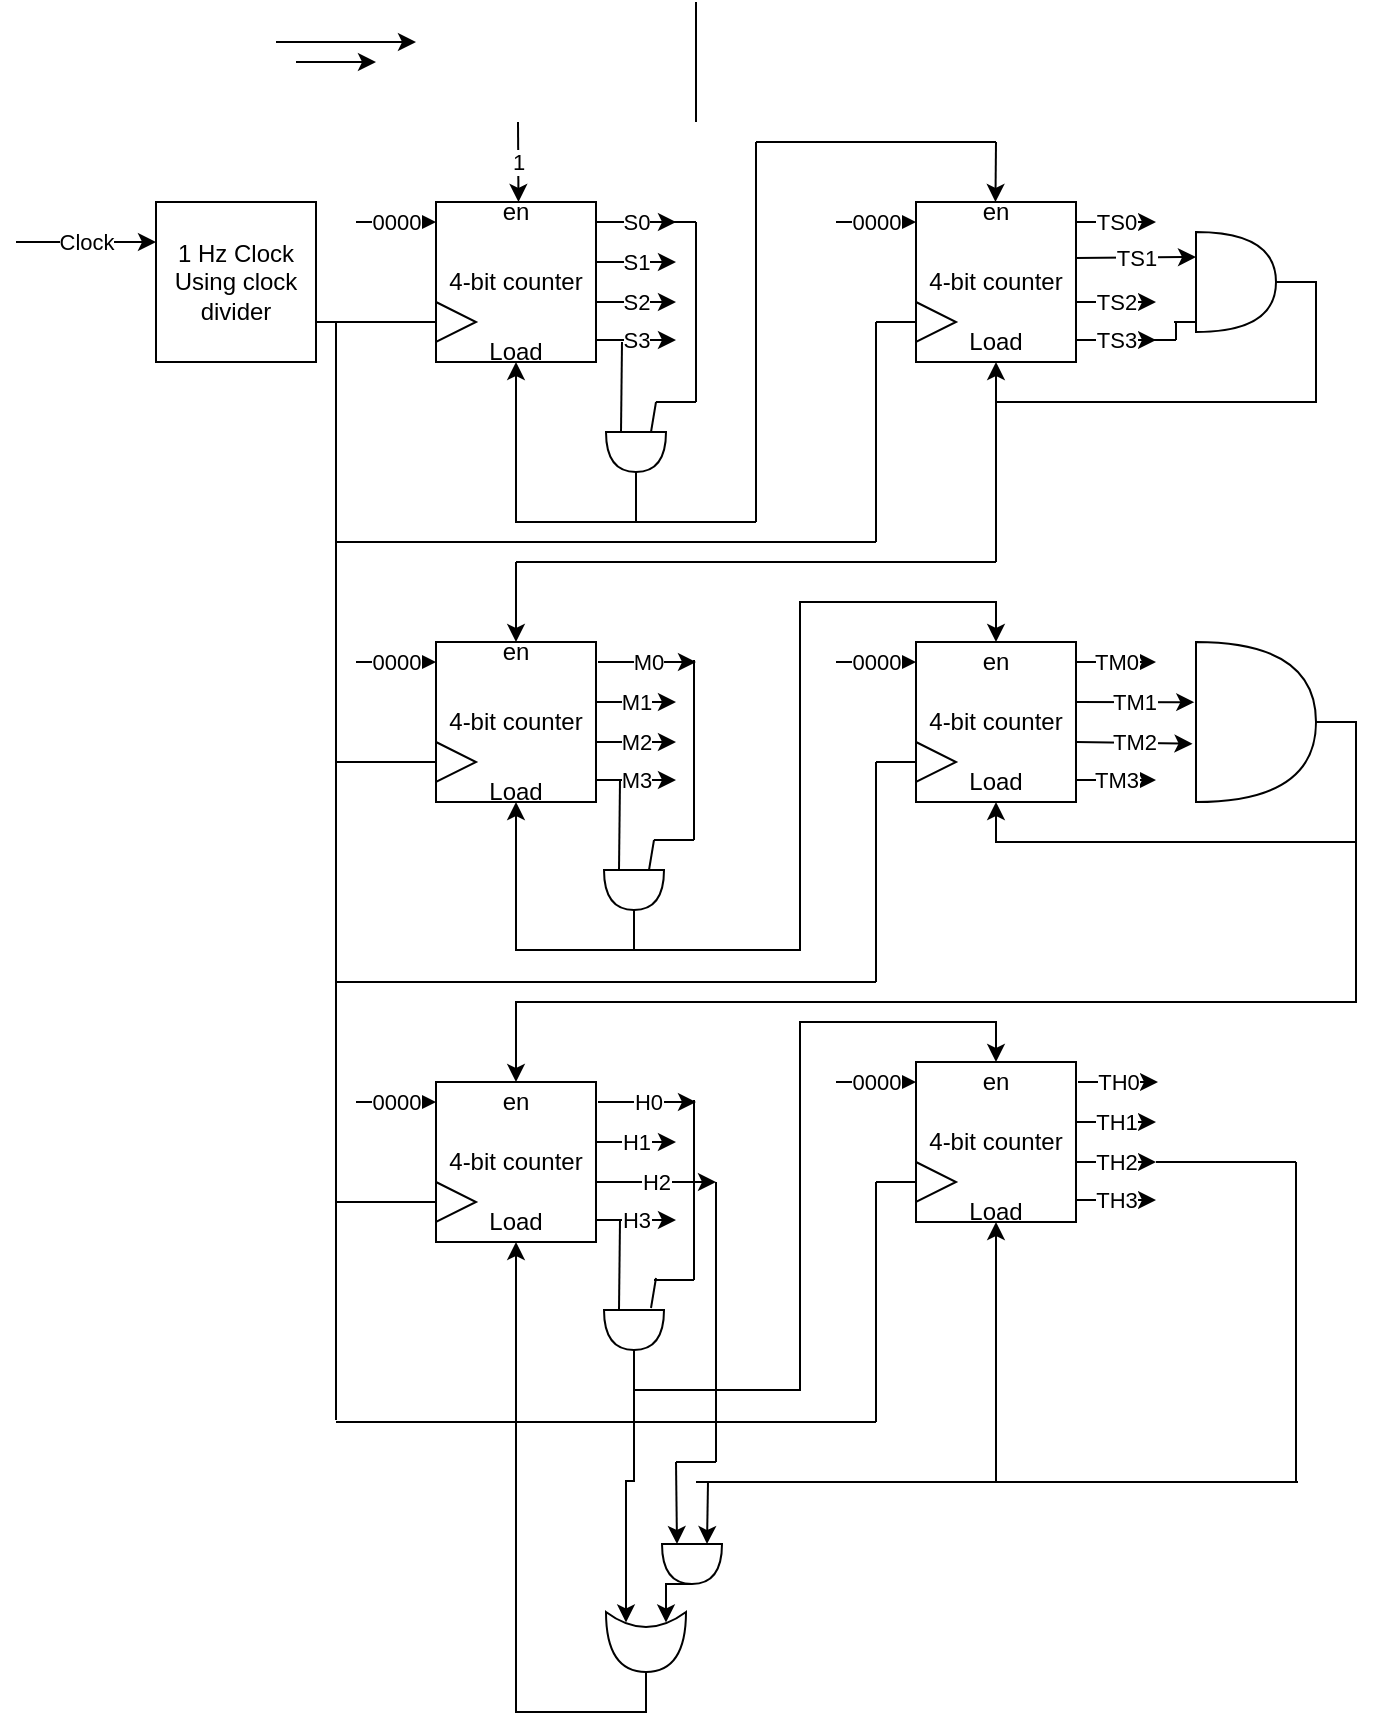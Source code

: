<mxfile version="20.6.0" type="github">
  <diagram id="L6IGqSFNvoj9cD-TAHoM" name="Page-1">
    <mxGraphModel dx="1303" dy="773" grid="1" gridSize="10" guides="1" tooltips="1" connect="1" arrows="1" fold="1" page="1" pageScale="1" pageWidth="1654" pageHeight="1169" math="0" shadow="0">
      <root>
        <mxCell id="0" />
        <mxCell id="1" parent="0" />
        <mxCell id="TyK7Ge3iMBHYcfCyNtOP-1" value="1 Hz Clock Using clock divider" style="whiteSpace=wrap;html=1;aspect=fixed;" vertex="1" parent="1">
          <mxGeometry x="220" y="120" width="80" height="80" as="geometry" />
        </mxCell>
        <mxCell id="TyK7Ge3iMBHYcfCyNtOP-2" value="Clock" style="endArrow=classic;html=1;rounded=0;" edge="1" parent="1">
          <mxGeometry width="50" height="50" relative="1" as="geometry">
            <mxPoint x="150" y="140" as="sourcePoint" />
            <mxPoint x="220" y="140" as="targetPoint" />
          </mxGeometry>
        </mxCell>
        <mxCell id="TyK7Ge3iMBHYcfCyNtOP-4" value="4-bit counter" style="whiteSpace=wrap;html=1;aspect=fixed;" vertex="1" parent="1">
          <mxGeometry x="360" y="120" width="80" height="80" as="geometry" />
        </mxCell>
        <mxCell id="TyK7Ge3iMBHYcfCyNtOP-5" value="Load" style="text;html=1;strokeColor=none;fillColor=none;align=center;verticalAlign=middle;whiteSpace=wrap;rounded=0;" vertex="1" parent="1">
          <mxGeometry x="370" y="180" width="60" height="30" as="geometry" />
        </mxCell>
        <mxCell id="TyK7Ge3iMBHYcfCyNtOP-6" value="en" style="text;html=1;strokeColor=none;fillColor=none;align=center;verticalAlign=middle;whiteSpace=wrap;rounded=0;" vertex="1" parent="1">
          <mxGeometry x="370" y="110" width="60" height="30" as="geometry" />
        </mxCell>
        <mxCell id="TyK7Ge3iMBHYcfCyNtOP-7" value="" style="endArrow=classic;html=1;rounded=0;" edge="1" parent="1">
          <mxGeometry width="50" height="50" relative="1" as="geometry">
            <mxPoint x="280" y="40" as="sourcePoint" />
            <mxPoint x="350" y="40" as="targetPoint" />
          </mxGeometry>
        </mxCell>
        <mxCell id="TyK7Ge3iMBHYcfCyNtOP-8" value="0000" style="endArrow=classic;html=1;rounded=0;" edge="1" parent="1">
          <mxGeometry width="50" height="50" relative="1" as="geometry">
            <mxPoint x="320" y="130" as="sourcePoint" />
            <mxPoint x="360" y="130" as="targetPoint" />
          </mxGeometry>
        </mxCell>
        <mxCell id="TyK7Ge3iMBHYcfCyNtOP-9" value="" style="triangle;whiteSpace=wrap;html=1;" vertex="1" parent="1">
          <mxGeometry x="360" y="170" width="20" height="20" as="geometry" />
        </mxCell>
        <mxCell id="TyK7Ge3iMBHYcfCyNtOP-35" value="4-bit counter" style="whiteSpace=wrap;html=1;aspect=fixed;" vertex="1" parent="1">
          <mxGeometry x="360" y="340" width="80" height="80" as="geometry" />
        </mxCell>
        <mxCell id="TyK7Ge3iMBHYcfCyNtOP-36" value="Load" style="text;html=1;strokeColor=none;fillColor=none;align=center;verticalAlign=middle;whiteSpace=wrap;rounded=0;" vertex="1" parent="1">
          <mxGeometry x="370" y="400" width="60" height="30" as="geometry" />
        </mxCell>
        <mxCell id="TyK7Ge3iMBHYcfCyNtOP-37" value="en" style="text;html=1;strokeColor=none;fillColor=none;align=center;verticalAlign=middle;whiteSpace=wrap;rounded=0;" vertex="1" parent="1">
          <mxGeometry x="370" y="330" width="60" height="30" as="geometry" />
        </mxCell>
        <mxCell id="TyK7Ge3iMBHYcfCyNtOP-38" value="0000" style="endArrow=classic;html=1;rounded=0;" edge="1" parent="1">
          <mxGeometry width="50" height="50" relative="1" as="geometry">
            <mxPoint x="320" y="350" as="sourcePoint" />
            <mxPoint x="360" y="350" as="targetPoint" />
          </mxGeometry>
        </mxCell>
        <mxCell id="TyK7Ge3iMBHYcfCyNtOP-39" value="" style="triangle;whiteSpace=wrap;html=1;" vertex="1" parent="1">
          <mxGeometry x="360" y="390" width="20" height="20" as="geometry" />
        </mxCell>
        <mxCell id="TyK7Ge3iMBHYcfCyNtOP-40" value="4-bit counter" style="whiteSpace=wrap;html=1;aspect=fixed;" vertex="1" parent="1">
          <mxGeometry x="600" y="120" width="80" height="80" as="geometry" />
        </mxCell>
        <mxCell id="TyK7Ge3iMBHYcfCyNtOP-41" value="Load" style="text;html=1;strokeColor=none;fillColor=none;align=center;verticalAlign=middle;whiteSpace=wrap;rounded=0;" vertex="1" parent="1">
          <mxGeometry x="610" y="180" width="60" height="20" as="geometry" />
        </mxCell>
        <mxCell id="TyK7Ge3iMBHYcfCyNtOP-42" value="en" style="text;html=1;strokeColor=none;fillColor=none;align=center;verticalAlign=middle;whiteSpace=wrap;rounded=0;" vertex="1" parent="1">
          <mxGeometry x="610" y="110" width="60" height="30" as="geometry" />
        </mxCell>
        <mxCell id="TyK7Ge3iMBHYcfCyNtOP-43" value="0000" style="endArrow=classic;html=1;rounded=0;" edge="1" parent="1">
          <mxGeometry width="50" height="50" relative="1" as="geometry">
            <mxPoint x="560" y="130" as="sourcePoint" />
            <mxPoint x="600" y="130" as="targetPoint" />
          </mxGeometry>
        </mxCell>
        <mxCell id="TyK7Ge3iMBHYcfCyNtOP-44" value="" style="triangle;whiteSpace=wrap;html=1;" vertex="1" parent="1">
          <mxGeometry x="600" y="170" width="20" height="20" as="geometry" />
        </mxCell>
        <mxCell id="TyK7Ge3iMBHYcfCyNtOP-45" value="4-bit counter" style="whiteSpace=wrap;html=1;aspect=fixed;" vertex="1" parent="1">
          <mxGeometry x="600" y="340" width="80" height="80" as="geometry" />
        </mxCell>
        <mxCell id="TyK7Ge3iMBHYcfCyNtOP-46" value="Load" style="text;html=1;strokeColor=none;fillColor=none;align=center;verticalAlign=middle;whiteSpace=wrap;rounded=0;" vertex="1" parent="1">
          <mxGeometry x="610" y="400" width="60" height="20" as="geometry" />
        </mxCell>
        <mxCell id="TyK7Ge3iMBHYcfCyNtOP-47" value="en" style="text;html=1;strokeColor=none;fillColor=none;align=center;verticalAlign=middle;whiteSpace=wrap;rounded=0;" vertex="1" parent="1">
          <mxGeometry x="610" y="340" width="60" height="20" as="geometry" />
        </mxCell>
        <mxCell id="TyK7Ge3iMBHYcfCyNtOP-48" value="0000" style="endArrow=classic;html=1;rounded=0;" edge="1" parent="1">
          <mxGeometry width="50" height="50" relative="1" as="geometry">
            <mxPoint x="560" y="350" as="sourcePoint" />
            <mxPoint x="600" y="350" as="targetPoint" />
          </mxGeometry>
        </mxCell>
        <mxCell id="TyK7Ge3iMBHYcfCyNtOP-49" value="" style="triangle;whiteSpace=wrap;html=1;" vertex="1" parent="1">
          <mxGeometry x="600" y="390" width="20" height="20" as="geometry" />
        </mxCell>
        <mxCell id="TyK7Ge3iMBHYcfCyNtOP-50" value="4-bit counter" style="whiteSpace=wrap;html=1;aspect=fixed;" vertex="1" parent="1">
          <mxGeometry x="600" y="550" width="80" height="80" as="geometry" />
        </mxCell>
        <mxCell id="TyK7Ge3iMBHYcfCyNtOP-51" value="Load" style="text;html=1;strokeColor=none;fillColor=none;align=center;verticalAlign=middle;whiteSpace=wrap;rounded=0;" vertex="1" parent="1">
          <mxGeometry x="610" y="610" width="60" height="30" as="geometry" />
        </mxCell>
        <mxCell id="TyK7Ge3iMBHYcfCyNtOP-52" value="en" style="text;html=1;strokeColor=none;fillColor=none;align=center;verticalAlign=middle;whiteSpace=wrap;rounded=0;" vertex="1" parent="1">
          <mxGeometry x="610" y="550" width="60" height="20" as="geometry" />
        </mxCell>
        <mxCell id="TyK7Ge3iMBHYcfCyNtOP-53" value="0000" style="endArrow=classic;html=1;rounded=0;" edge="1" parent="1">
          <mxGeometry width="50" height="50" relative="1" as="geometry">
            <mxPoint x="560" y="560" as="sourcePoint" />
            <mxPoint x="600" y="560" as="targetPoint" />
          </mxGeometry>
        </mxCell>
        <mxCell id="TyK7Ge3iMBHYcfCyNtOP-54" value="" style="triangle;whiteSpace=wrap;html=1;" vertex="1" parent="1">
          <mxGeometry x="600" y="600" width="20" height="20" as="geometry" />
        </mxCell>
        <mxCell id="TyK7Ge3iMBHYcfCyNtOP-55" value="4-bit counter" style="whiteSpace=wrap;html=1;aspect=fixed;" vertex="1" parent="1">
          <mxGeometry x="360" y="560" width="80" height="80" as="geometry" />
        </mxCell>
        <mxCell id="TyK7Ge3iMBHYcfCyNtOP-56" value="Load" style="text;html=1;strokeColor=none;fillColor=none;align=center;verticalAlign=middle;whiteSpace=wrap;rounded=0;" vertex="1" parent="1">
          <mxGeometry x="370" y="620" width="60" height="20" as="geometry" />
        </mxCell>
        <mxCell id="TyK7Ge3iMBHYcfCyNtOP-57" value="en" style="text;html=1;strokeColor=none;fillColor=none;align=center;verticalAlign=middle;whiteSpace=wrap;rounded=0;" vertex="1" parent="1">
          <mxGeometry x="370" y="560" width="60" height="20" as="geometry" />
        </mxCell>
        <mxCell id="TyK7Ge3iMBHYcfCyNtOP-58" value="0000" style="endArrow=classic;html=1;rounded=0;" edge="1" parent="1">
          <mxGeometry width="50" height="50" relative="1" as="geometry">
            <mxPoint x="320" y="570" as="sourcePoint" />
            <mxPoint x="360" y="570" as="targetPoint" />
          </mxGeometry>
        </mxCell>
        <mxCell id="TyK7Ge3iMBHYcfCyNtOP-59" value="" style="triangle;whiteSpace=wrap;html=1;" vertex="1" parent="1">
          <mxGeometry x="360" y="610" width="20" height="20" as="geometry" />
        </mxCell>
        <mxCell id="TyK7Ge3iMBHYcfCyNtOP-60" value="1" style="endArrow=classic;html=1;rounded=0;" edge="1" parent="1">
          <mxGeometry width="50" height="50" relative="1" as="geometry">
            <mxPoint x="401" y="80" as="sourcePoint" />
            <mxPoint x="401.25" y="120" as="targetPoint" />
          </mxGeometry>
        </mxCell>
        <mxCell id="TyK7Ge3iMBHYcfCyNtOP-64" value="" style="endArrow=classic;html=1;rounded=0;" edge="1" parent="1">
          <mxGeometry width="50" height="50" relative="1" as="geometry">
            <mxPoint x="290" y="50" as="sourcePoint" />
            <mxPoint x="330" y="50" as="targetPoint" />
          </mxGeometry>
        </mxCell>
        <mxCell id="TyK7Ge3iMBHYcfCyNtOP-65" value="S0" style="endArrow=classic;html=1;rounded=0;" edge="1" parent="1">
          <mxGeometry width="50" height="50" relative="1" as="geometry">
            <mxPoint x="440" y="130" as="sourcePoint" />
            <mxPoint x="480" y="130" as="targetPoint" />
          </mxGeometry>
        </mxCell>
        <mxCell id="TyK7Ge3iMBHYcfCyNtOP-66" value="S1" style="endArrow=classic;html=1;rounded=0;" edge="1" parent="1">
          <mxGeometry width="50" height="50" relative="1" as="geometry">
            <mxPoint x="440" y="150" as="sourcePoint" />
            <mxPoint x="480" y="150" as="targetPoint" />
          </mxGeometry>
        </mxCell>
        <mxCell id="TyK7Ge3iMBHYcfCyNtOP-67" value="S2" style="endArrow=classic;html=1;rounded=0;" edge="1" parent="1">
          <mxGeometry width="50" height="50" relative="1" as="geometry">
            <mxPoint x="440" y="170" as="sourcePoint" />
            <mxPoint x="480" y="170" as="targetPoint" />
          </mxGeometry>
        </mxCell>
        <mxCell id="TyK7Ge3iMBHYcfCyNtOP-68" value="S3" style="endArrow=classic;html=1;rounded=0;" edge="1" parent="1">
          <mxGeometry width="50" height="50" relative="1" as="geometry">
            <mxPoint x="440" y="189" as="sourcePoint" />
            <mxPoint x="480" y="189" as="targetPoint" />
          </mxGeometry>
        </mxCell>
        <mxCell id="TyK7Ge3iMBHYcfCyNtOP-69" value="TS0" style="endArrow=classic;html=1;rounded=0;" edge="1" parent="1">
          <mxGeometry width="50" height="50" relative="1" as="geometry">
            <mxPoint x="680" y="130" as="sourcePoint" />
            <mxPoint x="720" y="130" as="targetPoint" />
          </mxGeometry>
        </mxCell>
        <mxCell id="TyK7Ge3iMBHYcfCyNtOP-70" value="TS1" style="endArrow=classic;html=1;rounded=0;entryX=0;entryY=0.25;entryDx=0;entryDy=0;entryPerimeter=0;" edge="1" parent="1" target="TyK7Ge3iMBHYcfCyNtOP-115">
          <mxGeometry width="50" height="50" relative="1" as="geometry">
            <mxPoint x="680" y="148" as="sourcePoint" />
            <mxPoint x="720" y="150" as="targetPoint" />
          </mxGeometry>
        </mxCell>
        <mxCell id="TyK7Ge3iMBHYcfCyNtOP-71" value="TS2" style="endArrow=classic;html=1;rounded=0;" edge="1" parent="1">
          <mxGeometry width="50" height="50" relative="1" as="geometry">
            <mxPoint x="680" y="170" as="sourcePoint" />
            <mxPoint x="720" y="170" as="targetPoint" />
          </mxGeometry>
        </mxCell>
        <mxCell id="TyK7Ge3iMBHYcfCyNtOP-72" value="TS3" style="endArrow=classic;html=1;rounded=0;" edge="1" parent="1">
          <mxGeometry width="50" height="50" relative="1" as="geometry">
            <mxPoint x="680" y="189" as="sourcePoint" />
            <mxPoint x="720" y="189" as="targetPoint" />
          </mxGeometry>
        </mxCell>
        <mxCell id="TyK7Ge3iMBHYcfCyNtOP-73" value="TM0" style="endArrow=classic;html=1;rounded=0;" edge="1" parent="1">
          <mxGeometry width="50" height="50" relative="1" as="geometry">
            <mxPoint x="680" y="350" as="sourcePoint" />
            <mxPoint x="720" y="350" as="targetPoint" />
          </mxGeometry>
        </mxCell>
        <mxCell id="TyK7Ge3iMBHYcfCyNtOP-74" value="TM1" style="endArrow=classic;html=1;rounded=0;entryX=-0.014;entryY=0.376;entryDx=0;entryDy=0;entryPerimeter=0;" edge="1" parent="1" target="TyK7Ge3iMBHYcfCyNtOP-135">
          <mxGeometry width="50" height="50" relative="1" as="geometry">
            <mxPoint x="680" y="370" as="sourcePoint" />
            <mxPoint x="720" y="370" as="targetPoint" />
          </mxGeometry>
        </mxCell>
        <mxCell id="TyK7Ge3iMBHYcfCyNtOP-75" value="TM2" style="endArrow=classic;html=1;rounded=0;entryX=-0.029;entryY=0.636;entryDx=0;entryDy=0;entryPerimeter=0;" edge="1" parent="1" target="TyK7Ge3iMBHYcfCyNtOP-135">
          <mxGeometry width="50" height="50" relative="1" as="geometry">
            <mxPoint x="680" y="390" as="sourcePoint" />
            <mxPoint x="720" y="390" as="targetPoint" />
          </mxGeometry>
        </mxCell>
        <mxCell id="TyK7Ge3iMBHYcfCyNtOP-76" value="TM3" style="endArrow=classic;html=1;rounded=0;" edge="1" parent="1">
          <mxGeometry width="50" height="50" relative="1" as="geometry">
            <mxPoint x="680" y="409" as="sourcePoint" />
            <mxPoint x="720" y="409" as="targetPoint" />
          </mxGeometry>
        </mxCell>
        <mxCell id="TyK7Ge3iMBHYcfCyNtOP-81" value="M0" style="endArrow=classic;html=1;rounded=0;" edge="1" parent="1">
          <mxGeometry width="50" height="50" relative="1" as="geometry">
            <mxPoint x="441" y="350" as="sourcePoint" />
            <mxPoint x="490" y="350" as="targetPoint" />
          </mxGeometry>
        </mxCell>
        <mxCell id="TyK7Ge3iMBHYcfCyNtOP-82" value="M1" style="endArrow=classic;html=1;rounded=0;" edge="1" parent="1">
          <mxGeometry width="50" height="50" relative="1" as="geometry">
            <mxPoint x="440" y="370" as="sourcePoint" />
            <mxPoint x="480" y="370" as="targetPoint" />
          </mxGeometry>
        </mxCell>
        <mxCell id="TyK7Ge3iMBHYcfCyNtOP-83" value="M2" style="endArrow=classic;html=1;rounded=0;" edge="1" parent="1">
          <mxGeometry width="50" height="50" relative="1" as="geometry">
            <mxPoint x="440" y="390" as="sourcePoint" />
            <mxPoint x="480" y="390" as="targetPoint" />
          </mxGeometry>
        </mxCell>
        <mxCell id="TyK7Ge3iMBHYcfCyNtOP-84" value="M3" style="endArrow=classic;html=1;rounded=0;" edge="1" parent="1">
          <mxGeometry width="50" height="50" relative="1" as="geometry">
            <mxPoint x="440" y="409" as="sourcePoint" />
            <mxPoint x="480" y="409" as="targetPoint" />
          </mxGeometry>
        </mxCell>
        <mxCell id="TyK7Ge3iMBHYcfCyNtOP-85" value="H0" style="endArrow=classic;html=1;rounded=0;" edge="1" parent="1">
          <mxGeometry width="50" height="50" relative="1" as="geometry">
            <mxPoint x="441" y="570" as="sourcePoint" />
            <mxPoint x="490" y="570" as="targetPoint" />
          </mxGeometry>
        </mxCell>
        <mxCell id="TyK7Ge3iMBHYcfCyNtOP-86" value="H1" style="endArrow=classic;html=1;rounded=0;" edge="1" parent="1">
          <mxGeometry width="50" height="50" relative="1" as="geometry">
            <mxPoint x="440" y="590" as="sourcePoint" />
            <mxPoint x="480" y="590" as="targetPoint" />
          </mxGeometry>
        </mxCell>
        <mxCell id="TyK7Ge3iMBHYcfCyNtOP-87" value="H2" style="endArrow=classic;html=1;rounded=0;" edge="1" parent="1">
          <mxGeometry width="50" height="50" relative="1" as="geometry">
            <mxPoint x="440" y="610" as="sourcePoint" />
            <mxPoint x="500" y="610" as="targetPoint" />
          </mxGeometry>
        </mxCell>
        <mxCell id="TyK7Ge3iMBHYcfCyNtOP-88" value="H3" style="endArrow=classic;html=1;rounded=0;" edge="1" parent="1">
          <mxGeometry width="50" height="50" relative="1" as="geometry">
            <mxPoint x="440" y="629" as="sourcePoint" />
            <mxPoint x="480" y="629" as="targetPoint" />
          </mxGeometry>
        </mxCell>
        <mxCell id="TyK7Ge3iMBHYcfCyNtOP-89" value="TH0" style="endArrow=classic;html=1;rounded=0;" edge="1" parent="1">
          <mxGeometry width="50" height="50" relative="1" as="geometry">
            <mxPoint x="681" y="560" as="sourcePoint" />
            <mxPoint x="721" y="560" as="targetPoint" />
          </mxGeometry>
        </mxCell>
        <mxCell id="TyK7Ge3iMBHYcfCyNtOP-90" value="TH1" style="endArrow=classic;html=1;rounded=0;" edge="1" parent="1">
          <mxGeometry width="50" height="50" relative="1" as="geometry">
            <mxPoint x="680" y="580" as="sourcePoint" />
            <mxPoint x="720" y="580" as="targetPoint" />
          </mxGeometry>
        </mxCell>
        <mxCell id="TyK7Ge3iMBHYcfCyNtOP-91" value="TH2" style="endArrow=classic;html=1;rounded=0;" edge="1" parent="1">
          <mxGeometry width="50" height="50" relative="1" as="geometry">
            <mxPoint x="680" y="600" as="sourcePoint" />
            <mxPoint x="720" y="600" as="targetPoint" />
          </mxGeometry>
        </mxCell>
        <mxCell id="TyK7Ge3iMBHYcfCyNtOP-92" value="TH3" style="endArrow=classic;html=1;rounded=0;" edge="1" parent="1">
          <mxGeometry width="50" height="50" relative="1" as="geometry">
            <mxPoint x="680" y="619" as="sourcePoint" />
            <mxPoint x="720" y="619" as="targetPoint" />
          </mxGeometry>
        </mxCell>
        <mxCell id="TyK7Ge3iMBHYcfCyNtOP-101" style="edgeStyle=orthogonalEdgeStyle;rounded=0;orthogonalLoop=1;jettySize=auto;html=1;exitX=1;exitY=0.5;exitDx=0;exitDy=0;exitPerimeter=0;" edge="1" parent="1" source="TyK7Ge3iMBHYcfCyNtOP-93">
          <mxGeometry relative="1" as="geometry">
            <mxPoint x="400" y="200" as="targetPoint" />
            <Array as="points">
              <mxPoint x="460" y="280" />
              <mxPoint x="400" y="280" />
            </Array>
          </mxGeometry>
        </mxCell>
        <mxCell id="TyK7Ge3iMBHYcfCyNtOP-93" value="" style="shape=or;whiteSpace=wrap;html=1;rotation=90;" vertex="1" parent="1">
          <mxGeometry x="450" y="230" width="20" height="30" as="geometry" />
        </mxCell>
        <mxCell id="TyK7Ge3iMBHYcfCyNtOP-94" value="" style="endArrow=none;html=1;rounded=0;" edge="1" parent="1">
          <mxGeometry width="50" height="50" relative="1" as="geometry">
            <mxPoint x="490" y="80" as="sourcePoint" />
            <mxPoint x="490" y="20" as="targetPoint" />
          </mxGeometry>
        </mxCell>
        <mxCell id="TyK7Ge3iMBHYcfCyNtOP-95" value="" style="endArrow=none;html=1;rounded=0;" edge="1" parent="1">
          <mxGeometry width="50" height="50" relative="1" as="geometry">
            <mxPoint x="490" y="220" as="sourcePoint" />
            <mxPoint x="490" y="130" as="targetPoint" />
          </mxGeometry>
        </mxCell>
        <mxCell id="TyK7Ge3iMBHYcfCyNtOP-96" value="" style="endArrow=none;html=1;rounded=0;" edge="1" parent="1">
          <mxGeometry width="50" height="50" relative="1" as="geometry">
            <mxPoint x="470" y="220" as="sourcePoint" />
            <mxPoint x="490" y="220" as="targetPoint" />
          </mxGeometry>
        </mxCell>
        <mxCell id="TyK7Ge3iMBHYcfCyNtOP-104" value="" style="endArrow=none;html=1;rounded=0;exitX=0;exitY=0.25;exitDx=0;exitDy=0;exitPerimeter=0;" edge="1" parent="1" source="TyK7Ge3iMBHYcfCyNtOP-93">
          <mxGeometry width="50" height="50" relative="1" as="geometry">
            <mxPoint x="470" y="230" as="sourcePoint" />
            <mxPoint x="470" y="220" as="targetPoint" />
          </mxGeometry>
        </mxCell>
        <mxCell id="TyK7Ge3iMBHYcfCyNtOP-107" value="" style="endArrow=none;html=1;rounded=0;" edge="1" parent="1">
          <mxGeometry width="50" height="50" relative="1" as="geometry">
            <mxPoint x="479" y="130" as="sourcePoint" />
            <mxPoint x="490" y="130" as="targetPoint" />
          </mxGeometry>
        </mxCell>
        <mxCell id="TyK7Ge3iMBHYcfCyNtOP-108" value="" style="endArrow=none;html=1;rounded=0;exitX=0;exitY=0.75;exitDx=0;exitDy=0;exitPerimeter=0;" edge="1" parent="1" source="TyK7Ge3iMBHYcfCyNtOP-93">
          <mxGeometry width="50" height="50" relative="1" as="geometry">
            <mxPoint x="450" y="220" as="sourcePoint" />
            <mxPoint x="453" y="190" as="targetPoint" />
          </mxGeometry>
        </mxCell>
        <mxCell id="TyK7Ge3iMBHYcfCyNtOP-111" value="" style="endArrow=none;html=1;rounded=0;" edge="1" parent="1">
          <mxGeometry width="50" height="50" relative="1" as="geometry">
            <mxPoint x="460" y="280" as="sourcePoint" />
            <mxPoint x="520" y="280" as="targetPoint" />
          </mxGeometry>
        </mxCell>
        <mxCell id="TyK7Ge3iMBHYcfCyNtOP-112" value="" style="endArrow=none;html=1;rounded=0;" edge="1" parent="1">
          <mxGeometry width="50" height="50" relative="1" as="geometry">
            <mxPoint x="520" y="280" as="sourcePoint" />
            <mxPoint x="520" y="90" as="targetPoint" />
          </mxGeometry>
        </mxCell>
        <mxCell id="TyK7Ge3iMBHYcfCyNtOP-113" value="" style="endArrow=classic;html=1;rounded=0;" edge="1" parent="1">
          <mxGeometry width="50" height="50" relative="1" as="geometry">
            <mxPoint x="640" y="90" as="sourcePoint" />
            <mxPoint x="639.73" y="120" as="targetPoint" />
          </mxGeometry>
        </mxCell>
        <mxCell id="TyK7Ge3iMBHYcfCyNtOP-114" value="" style="endArrow=none;html=1;rounded=0;" edge="1" parent="1">
          <mxGeometry width="50" height="50" relative="1" as="geometry">
            <mxPoint x="520" y="90" as="sourcePoint" />
            <mxPoint x="640" y="90" as="targetPoint" />
          </mxGeometry>
        </mxCell>
        <mxCell id="TyK7Ge3iMBHYcfCyNtOP-122" style="edgeStyle=orthogonalEdgeStyle;rounded=0;orthogonalLoop=1;jettySize=auto;html=1;exitX=1;exitY=0.5;exitDx=0;exitDy=0;exitPerimeter=0;entryX=0.5;entryY=1;entryDx=0;entryDy=0;" edge="1" parent="1" source="TyK7Ge3iMBHYcfCyNtOP-115" target="TyK7Ge3iMBHYcfCyNtOP-41">
          <mxGeometry relative="1" as="geometry" />
        </mxCell>
        <mxCell id="TyK7Ge3iMBHYcfCyNtOP-115" value="" style="shape=or;whiteSpace=wrap;html=1;" vertex="1" parent="1">
          <mxGeometry x="740" y="135" width="40" height="50" as="geometry" />
        </mxCell>
        <mxCell id="TyK7Ge3iMBHYcfCyNtOP-118" value="" style="endArrow=none;html=1;rounded=0;" edge="1" parent="1">
          <mxGeometry width="50" height="50" relative="1" as="geometry">
            <mxPoint x="719" y="189" as="sourcePoint" />
            <mxPoint x="730" y="189" as="targetPoint" />
          </mxGeometry>
        </mxCell>
        <mxCell id="TyK7Ge3iMBHYcfCyNtOP-119" value="" style="endArrow=none;html=1;rounded=0;" edge="1" parent="1">
          <mxGeometry width="50" height="50" relative="1" as="geometry">
            <mxPoint x="730" y="189" as="sourcePoint" />
            <mxPoint x="730" y="180" as="targetPoint" />
          </mxGeometry>
        </mxCell>
        <mxCell id="TyK7Ge3iMBHYcfCyNtOP-120" value="" style="endArrow=none;html=1;rounded=0;" edge="1" parent="1">
          <mxGeometry width="50" height="50" relative="1" as="geometry">
            <mxPoint x="729" y="180" as="sourcePoint" />
            <mxPoint x="740" y="180" as="targetPoint" />
          </mxGeometry>
        </mxCell>
        <mxCell id="TyK7Ge3iMBHYcfCyNtOP-123" value="" style="endArrow=none;html=1;rounded=0;" edge="1" parent="1">
          <mxGeometry width="50" height="50" relative="1" as="geometry">
            <mxPoint x="640" y="300" as="sourcePoint" />
            <mxPoint x="640" y="220" as="targetPoint" />
          </mxGeometry>
        </mxCell>
        <mxCell id="TyK7Ge3iMBHYcfCyNtOP-124" value="" style="endArrow=none;html=1;rounded=0;" edge="1" parent="1">
          <mxGeometry width="50" height="50" relative="1" as="geometry">
            <mxPoint x="400" y="300" as="sourcePoint" />
            <mxPoint x="640" y="300" as="targetPoint" />
            <Array as="points">
              <mxPoint x="520" y="300" />
            </Array>
          </mxGeometry>
        </mxCell>
        <mxCell id="TyK7Ge3iMBHYcfCyNtOP-125" value="" style="endArrow=classic;html=1;rounded=0;" edge="1" parent="1">
          <mxGeometry width="50" height="50" relative="1" as="geometry">
            <mxPoint x="400" y="300" as="sourcePoint" />
            <mxPoint x="400" y="340" as="targetPoint" />
          </mxGeometry>
        </mxCell>
        <mxCell id="TyK7Ge3iMBHYcfCyNtOP-126" value="" style="endArrow=none;html=1;rounded=0;" edge="1" parent="1">
          <mxGeometry width="50" height="50" relative="1" as="geometry">
            <mxPoint x="489" y="439" as="sourcePoint" />
            <mxPoint x="489" y="349" as="targetPoint" />
          </mxGeometry>
        </mxCell>
        <mxCell id="TyK7Ge3iMBHYcfCyNtOP-127" value="" style="endArrow=none;html=1;rounded=0;exitX=0;exitY=0.75;exitDx=0;exitDy=0;exitPerimeter=0;" edge="1" source="TyK7Ge3iMBHYcfCyNtOP-129" parent="1">
          <mxGeometry width="50" height="50" relative="1" as="geometry">
            <mxPoint x="449" y="439" as="sourcePoint" />
            <mxPoint x="452" y="409" as="targetPoint" />
          </mxGeometry>
        </mxCell>
        <mxCell id="TyK7Ge3iMBHYcfCyNtOP-128" value="" style="endArrow=none;html=1;rounded=0;exitX=0;exitY=0.25;exitDx=0;exitDy=0;exitPerimeter=0;" edge="1" source="TyK7Ge3iMBHYcfCyNtOP-129" parent="1">
          <mxGeometry width="50" height="50" relative="1" as="geometry">
            <mxPoint x="469" y="449" as="sourcePoint" />
            <mxPoint x="469" y="439" as="targetPoint" />
          </mxGeometry>
        </mxCell>
        <mxCell id="TyK7Ge3iMBHYcfCyNtOP-132" style="edgeStyle=orthogonalEdgeStyle;rounded=0;orthogonalLoop=1;jettySize=auto;html=1;exitX=1;exitY=0.5;exitDx=0;exitDy=0;exitPerimeter=0;entryX=0.5;entryY=0.667;entryDx=0;entryDy=0;entryPerimeter=0;" edge="1" parent="1" source="TyK7Ge3iMBHYcfCyNtOP-129" target="TyK7Ge3iMBHYcfCyNtOP-36">
          <mxGeometry relative="1" as="geometry" />
        </mxCell>
        <mxCell id="TyK7Ge3iMBHYcfCyNtOP-134" style="edgeStyle=orthogonalEdgeStyle;rounded=0;orthogonalLoop=1;jettySize=auto;html=1;exitX=1;exitY=0.5;exitDx=0;exitDy=0;exitPerimeter=0;entryX=0.5;entryY=0;entryDx=0;entryDy=0;" edge="1" parent="1" source="TyK7Ge3iMBHYcfCyNtOP-129" target="TyK7Ge3iMBHYcfCyNtOP-47">
          <mxGeometry relative="1" as="geometry" />
        </mxCell>
        <mxCell id="TyK7Ge3iMBHYcfCyNtOP-129" value="" style="shape=or;whiteSpace=wrap;html=1;rotation=90;" vertex="1" parent="1">
          <mxGeometry x="449" y="449" width="20" height="30" as="geometry" />
        </mxCell>
        <mxCell id="TyK7Ge3iMBHYcfCyNtOP-131" value="" style="endArrow=none;html=1;rounded=0;" edge="1" parent="1">
          <mxGeometry width="50" height="50" relative="1" as="geometry">
            <mxPoint x="469" y="439" as="sourcePoint" />
            <mxPoint x="489" y="439" as="targetPoint" />
          </mxGeometry>
        </mxCell>
        <mxCell id="TyK7Ge3iMBHYcfCyNtOP-138" style="edgeStyle=orthogonalEdgeStyle;rounded=0;orthogonalLoop=1;jettySize=auto;html=1;exitX=1;exitY=0.5;exitDx=0;exitDy=0;exitPerimeter=0;entryX=0.5;entryY=1;entryDx=0;entryDy=0;" edge="1" parent="1" source="TyK7Ge3iMBHYcfCyNtOP-135" target="TyK7Ge3iMBHYcfCyNtOP-46">
          <mxGeometry relative="1" as="geometry" />
        </mxCell>
        <mxCell id="TyK7Ge3iMBHYcfCyNtOP-139" style="edgeStyle=orthogonalEdgeStyle;rounded=0;orthogonalLoop=1;jettySize=auto;html=1;exitX=1;exitY=0.5;exitDx=0;exitDy=0;exitPerimeter=0;entryX=0.5;entryY=0;entryDx=0;entryDy=0;" edge="1" parent="1" source="TyK7Ge3iMBHYcfCyNtOP-135" target="TyK7Ge3iMBHYcfCyNtOP-57">
          <mxGeometry relative="1" as="geometry">
            <Array as="points">
              <mxPoint x="820" y="380" />
              <mxPoint x="820" y="520" />
              <mxPoint x="400" y="520" />
            </Array>
          </mxGeometry>
        </mxCell>
        <mxCell id="TyK7Ge3iMBHYcfCyNtOP-135" value="" style="shape=or;whiteSpace=wrap;html=1;" vertex="1" parent="1">
          <mxGeometry x="740" y="340" width="60" height="80" as="geometry" />
        </mxCell>
        <mxCell id="TyK7Ge3iMBHYcfCyNtOP-140" value="" style="endArrow=none;html=1;rounded=0;" edge="1" parent="1">
          <mxGeometry width="50" height="50" relative="1" as="geometry">
            <mxPoint x="489" y="659" as="sourcePoint" />
            <mxPoint x="489" y="569" as="targetPoint" />
          </mxGeometry>
        </mxCell>
        <mxCell id="TyK7Ge3iMBHYcfCyNtOP-141" value="" style="endArrow=none;html=1;rounded=0;exitX=0;exitY=0.75;exitDx=0;exitDy=0;exitPerimeter=0;" edge="1" source="TyK7Ge3iMBHYcfCyNtOP-143" parent="1">
          <mxGeometry width="50" height="50" relative="1" as="geometry">
            <mxPoint x="449" y="659" as="sourcePoint" />
            <mxPoint x="452" y="629" as="targetPoint" />
          </mxGeometry>
        </mxCell>
        <mxCell id="TyK7Ge3iMBHYcfCyNtOP-142" value="" style="endArrow=none;html=1;rounded=0;" edge="1" parent="1">
          <mxGeometry width="50" height="50" relative="1" as="geometry">
            <mxPoint x="469" y="659" as="sourcePoint" />
            <mxPoint x="489" y="659" as="targetPoint" />
          </mxGeometry>
        </mxCell>
        <mxCell id="TyK7Ge3iMBHYcfCyNtOP-146" style="edgeStyle=orthogonalEdgeStyle;rounded=0;orthogonalLoop=1;jettySize=auto;html=1;exitX=1;exitY=0.5;exitDx=0;exitDy=0;exitPerimeter=0;entryX=0.5;entryY=0;entryDx=0;entryDy=0;" edge="1" parent="1" source="TyK7Ge3iMBHYcfCyNtOP-143" target="TyK7Ge3iMBHYcfCyNtOP-52">
          <mxGeometry relative="1" as="geometry" />
        </mxCell>
        <mxCell id="TyK7Ge3iMBHYcfCyNtOP-148" style="edgeStyle=orthogonalEdgeStyle;rounded=0;orthogonalLoop=1;jettySize=auto;html=1;exitX=1;exitY=0.5;exitDx=0;exitDy=0;exitPerimeter=0;entryX=0.175;entryY=0.75;entryDx=0;entryDy=0;entryPerimeter=0;" edge="1" parent="1" source="TyK7Ge3iMBHYcfCyNtOP-143" target="TyK7Ge3iMBHYcfCyNtOP-149">
          <mxGeometry relative="1" as="geometry">
            <mxPoint x="459" y="770" as="targetPoint" />
          </mxGeometry>
        </mxCell>
        <mxCell id="TyK7Ge3iMBHYcfCyNtOP-143" value="" style="shape=or;whiteSpace=wrap;html=1;rotation=90;" vertex="1" parent="1">
          <mxGeometry x="449" y="669" width="20" height="30" as="geometry" />
        </mxCell>
        <mxCell id="TyK7Ge3iMBHYcfCyNtOP-144" value="" style="endArrow=none;html=1;rounded=0;exitX=0;exitY=0.25;exitDx=0;exitDy=0;exitPerimeter=0;" edge="1" parent="1">
          <mxGeometry width="50" height="50" relative="1" as="geometry">
            <mxPoint x="467.5" y="673" as="sourcePoint" />
            <mxPoint x="470" y="658" as="targetPoint" />
          </mxGeometry>
        </mxCell>
        <mxCell id="TyK7Ge3iMBHYcfCyNtOP-160" style="edgeStyle=orthogonalEdgeStyle;rounded=0;orthogonalLoop=1;jettySize=auto;html=1;exitX=1;exitY=0.5;exitDx=0;exitDy=0;exitPerimeter=0;entryX=0.5;entryY=1;entryDx=0;entryDy=0;" edge="1" parent="1" source="TyK7Ge3iMBHYcfCyNtOP-149" target="TyK7Ge3iMBHYcfCyNtOP-56">
          <mxGeometry relative="1" as="geometry" />
        </mxCell>
        <mxCell id="TyK7Ge3iMBHYcfCyNtOP-149" value="" style="shape=xor;whiteSpace=wrap;html=1;rotation=90;" vertex="1" parent="1">
          <mxGeometry x="450" y="820" width="30" height="40" as="geometry" />
        </mxCell>
        <mxCell id="TyK7Ge3iMBHYcfCyNtOP-151" value="" style="endArrow=none;html=1;rounded=0;" edge="1" parent="1">
          <mxGeometry width="50" height="50" relative="1" as="geometry">
            <mxPoint x="500" y="750" as="sourcePoint" />
            <mxPoint x="500" y="610" as="targetPoint" />
          </mxGeometry>
        </mxCell>
        <mxCell id="TyK7Ge3iMBHYcfCyNtOP-152" value="" style="endArrow=none;html=1;rounded=0;" edge="1" parent="1">
          <mxGeometry width="50" height="50" relative="1" as="geometry">
            <mxPoint x="480" y="750" as="sourcePoint" />
            <mxPoint x="500" y="750" as="targetPoint" />
          </mxGeometry>
        </mxCell>
        <mxCell id="TyK7Ge3iMBHYcfCyNtOP-153" value="" style="endArrow=classic;html=1;rounded=0;entryX=0;entryY=0.75;entryDx=0;entryDy=0;entryPerimeter=0;" edge="1" parent="1" target="TyK7Ge3iMBHYcfCyNtOP-158">
          <mxGeometry width="50" height="50" relative="1" as="geometry">
            <mxPoint x="480" y="750" as="sourcePoint" />
            <mxPoint x="480" y="770" as="targetPoint" />
            <Array as="points" />
          </mxGeometry>
        </mxCell>
        <mxCell id="TyK7Ge3iMBHYcfCyNtOP-154" value="" style="endArrow=none;html=1;rounded=0;" edge="1" parent="1">
          <mxGeometry width="50" height="50" relative="1" as="geometry">
            <mxPoint x="720" y="600" as="sourcePoint" />
            <mxPoint x="790" y="600" as="targetPoint" />
          </mxGeometry>
        </mxCell>
        <mxCell id="TyK7Ge3iMBHYcfCyNtOP-155" value="" style="endArrow=none;html=1;rounded=0;" edge="1" parent="1">
          <mxGeometry width="50" height="50" relative="1" as="geometry">
            <mxPoint x="790" y="600.0" as="sourcePoint" />
            <mxPoint x="790" y="760.43" as="targetPoint" />
          </mxGeometry>
        </mxCell>
        <mxCell id="TyK7Ge3iMBHYcfCyNtOP-156" value="" style="endArrow=none;html=1;rounded=0;" edge="1" parent="1">
          <mxGeometry width="50" height="50" relative="1" as="geometry">
            <mxPoint x="490" y="760" as="sourcePoint" />
            <mxPoint x="791" y="760.0" as="targetPoint" />
          </mxGeometry>
        </mxCell>
        <mxCell id="TyK7Ge3iMBHYcfCyNtOP-157" value="" style="endArrow=classic;html=1;rounded=0;entryX=0;entryY=0.25;entryDx=0;entryDy=0;entryPerimeter=0;" edge="1" parent="1" target="TyK7Ge3iMBHYcfCyNtOP-158">
          <mxGeometry width="50" height="50" relative="1" as="geometry">
            <mxPoint x="496" y="760" as="sourcePoint" />
            <mxPoint x="499" y="789" as="targetPoint" />
          </mxGeometry>
        </mxCell>
        <mxCell id="TyK7Ge3iMBHYcfCyNtOP-159" style="edgeStyle=orthogonalEdgeStyle;rounded=0;orthogonalLoop=1;jettySize=auto;html=1;exitX=1;exitY=0.5;exitDx=0;exitDy=0;exitPerimeter=0;entryX=0.175;entryY=0.25;entryDx=0;entryDy=0;entryPerimeter=0;" edge="1" parent="1" source="TyK7Ge3iMBHYcfCyNtOP-158" target="TyK7Ge3iMBHYcfCyNtOP-149">
          <mxGeometry relative="1" as="geometry" />
        </mxCell>
        <mxCell id="TyK7Ge3iMBHYcfCyNtOP-158" value="" style="shape=or;whiteSpace=wrap;html=1;rotation=90;" vertex="1" parent="1">
          <mxGeometry x="478" y="786" width="20" height="30" as="geometry" />
        </mxCell>
        <mxCell id="TyK7Ge3iMBHYcfCyNtOP-161" value="" style="endArrow=classic;html=1;rounded=0;" edge="1" parent="1">
          <mxGeometry width="50" height="50" relative="1" as="geometry">
            <mxPoint x="640" y="760" as="sourcePoint" />
            <mxPoint x="640" y="630" as="targetPoint" />
          </mxGeometry>
        </mxCell>
        <mxCell id="TyK7Ge3iMBHYcfCyNtOP-162" value="" style="endArrow=none;html=1;rounded=0;entryX=0;entryY=0.5;entryDx=0;entryDy=0;exitX=1;exitY=0.75;exitDx=0;exitDy=0;" edge="1" parent="1" source="TyK7Ge3iMBHYcfCyNtOP-1" target="TyK7Ge3iMBHYcfCyNtOP-9">
          <mxGeometry width="50" height="50" relative="1" as="geometry">
            <mxPoint x="300" y="200" as="sourcePoint" />
            <mxPoint x="300" y="140" as="targetPoint" />
          </mxGeometry>
        </mxCell>
        <mxCell id="TyK7Ge3iMBHYcfCyNtOP-163" value="" style="endArrow=none;html=1;rounded=0;entryX=0;entryY=0.5;entryDx=0;entryDy=0;" edge="1" parent="1">
          <mxGeometry width="50" height="50" relative="1" as="geometry">
            <mxPoint x="310" y="400" as="sourcePoint" />
            <mxPoint x="360" y="400" as="targetPoint" />
          </mxGeometry>
        </mxCell>
        <mxCell id="TyK7Ge3iMBHYcfCyNtOP-164" value="" style="endArrow=none;html=1;rounded=0;" edge="1" parent="1">
          <mxGeometry width="50" height="50" relative="1" as="geometry">
            <mxPoint x="310" y="400" as="sourcePoint" />
            <mxPoint x="310" y="180" as="targetPoint" />
          </mxGeometry>
        </mxCell>
        <mxCell id="TyK7Ge3iMBHYcfCyNtOP-165" value="" style="endArrow=none;html=1;rounded=0;" edge="1" parent="1">
          <mxGeometry width="50" height="50" relative="1" as="geometry">
            <mxPoint x="310" y="290" as="sourcePoint" />
            <mxPoint x="580" y="290" as="targetPoint" />
          </mxGeometry>
        </mxCell>
        <mxCell id="TyK7Ge3iMBHYcfCyNtOP-166" value="" style="endArrow=none;html=1;rounded=0;" edge="1" parent="1">
          <mxGeometry width="50" height="50" relative="1" as="geometry">
            <mxPoint x="580" y="290" as="sourcePoint" />
            <mxPoint x="580" y="180" as="targetPoint" />
          </mxGeometry>
        </mxCell>
        <mxCell id="TyK7Ge3iMBHYcfCyNtOP-167" value="" style="endArrow=none;html=1;rounded=0;" edge="1" parent="1">
          <mxGeometry width="50" height="50" relative="1" as="geometry">
            <mxPoint x="580" y="180" as="sourcePoint" />
            <mxPoint x="600" y="180" as="targetPoint" />
          </mxGeometry>
        </mxCell>
        <mxCell id="TyK7Ge3iMBHYcfCyNtOP-168" value="" style="endArrow=none;html=1;rounded=0;" edge="1" parent="1">
          <mxGeometry width="50" height="50" relative="1" as="geometry">
            <mxPoint x="310" y="510" as="sourcePoint" />
            <mxPoint x="310.0" y="400" as="targetPoint" />
          </mxGeometry>
        </mxCell>
        <mxCell id="TyK7Ge3iMBHYcfCyNtOP-169" value="" style="endArrow=none;html=1;rounded=0;" edge="1" parent="1">
          <mxGeometry width="50" height="50" relative="1" as="geometry">
            <mxPoint x="310.0" y="510" as="sourcePoint" />
            <mxPoint x="580" y="510" as="targetPoint" />
          </mxGeometry>
        </mxCell>
        <mxCell id="TyK7Ge3iMBHYcfCyNtOP-170" value="" style="endArrow=none;html=1;rounded=0;" edge="1" parent="1">
          <mxGeometry width="50" height="50" relative="1" as="geometry">
            <mxPoint x="580.0" y="510.0" as="sourcePoint" />
            <mxPoint x="580.0" y="400" as="targetPoint" />
          </mxGeometry>
        </mxCell>
        <mxCell id="TyK7Ge3iMBHYcfCyNtOP-171" value="" style="endArrow=none;html=1;rounded=0;" edge="1" parent="1">
          <mxGeometry width="50" height="50" relative="1" as="geometry">
            <mxPoint x="580" y="400" as="sourcePoint" />
            <mxPoint x="600" y="400" as="targetPoint" />
          </mxGeometry>
        </mxCell>
        <mxCell id="TyK7Ge3iMBHYcfCyNtOP-172" value="" style="endArrow=none;html=1;rounded=0;" edge="1" parent="1">
          <mxGeometry width="50" height="50" relative="1" as="geometry">
            <mxPoint x="310.0" y="619.0" as="sourcePoint" />
            <mxPoint x="310.0" y="509" as="targetPoint" />
          </mxGeometry>
        </mxCell>
        <mxCell id="TyK7Ge3iMBHYcfCyNtOP-173" value="" style="endArrow=none;html=1;rounded=0;entryX=0;entryY=0.5;entryDx=0;entryDy=0;" edge="1" parent="1">
          <mxGeometry width="50" height="50" relative="1" as="geometry">
            <mxPoint x="310.0" y="620" as="sourcePoint" />
            <mxPoint x="360" y="620" as="targetPoint" />
          </mxGeometry>
        </mxCell>
        <mxCell id="TyK7Ge3iMBHYcfCyNtOP-174" value="" style="endArrow=none;html=1;rounded=0;" edge="1" parent="1">
          <mxGeometry width="50" height="50" relative="1" as="geometry">
            <mxPoint x="310.0" y="729.0" as="sourcePoint" />
            <mxPoint x="310.0" y="619" as="targetPoint" />
          </mxGeometry>
        </mxCell>
        <mxCell id="TyK7Ge3iMBHYcfCyNtOP-175" value="" style="endArrow=none;html=1;rounded=0;" edge="1" parent="1">
          <mxGeometry width="50" height="50" relative="1" as="geometry">
            <mxPoint x="310.0" y="730.0" as="sourcePoint" />
            <mxPoint x="580" y="730.0" as="targetPoint" />
          </mxGeometry>
        </mxCell>
        <mxCell id="TyK7Ge3iMBHYcfCyNtOP-176" value="" style="endArrow=none;html=1;rounded=0;" edge="1" parent="1">
          <mxGeometry width="50" height="50" relative="1" as="geometry">
            <mxPoint x="580.0" y="730" as="sourcePoint" />
            <mxPoint x="580" y="610" as="targetPoint" />
          </mxGeometry>
        </mxCell>
        <mxCell id="TyK7Ge3iMBHYcfCyNtOP-177" value="" style="endArrow=none;html=1;rounded=0;" edge="1" parent="1">
          <mxGeometry width="50" height="50" relative="1" as="geometry">
            <mxPoint x="580" y="610" as="sourcePoint" />
            <mxPoint x="600" y="610" as="targetPoint" />
          </mxGeometry>
        </mxCell>
      </root>
    </mxGraphModel>
  </diagram>
</mxfile>
